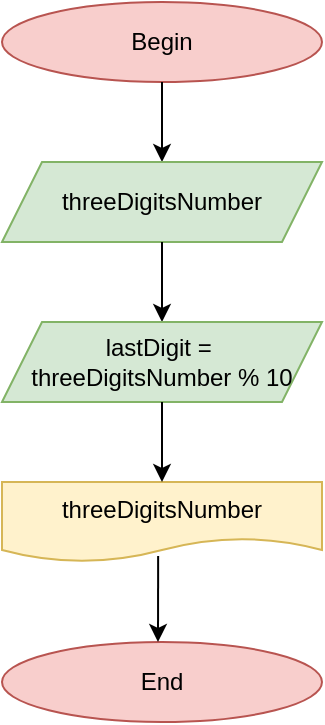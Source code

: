 <mxfile version="17.2.4" type="device"><diagram id="tIUsCFVnatV0UrKnecao" name="Page-1"><mxGraphModel dx="1374" dy="765" grid="1" gridSize="10" guides="1" tooltips="1" connect="1" arrows="1" fold="1" page="1" pageScale="1" pageWidth="827" pageHeight="1169" math="0" shadow="0"><root><mxCell id="0"/><mxCell id="1" parent="0"/><mxCell id="rgc_BlNM--vbmiODOQ-a-1" value="Begin" style="ellipse;whiteSpace=wrap;html=1;fillColor=#f8cecc;strokeColor=#b85450;" vertex="1" parent="1"><mxGeometry x="340" y="40" width="160" height="40" as="geometry"/></mxCell><mxCell id="rgc_BlNM--vbmiODOQ-a-2" value="" style="endArrow=classic;html=1;rounded=0;exitX=0.5;exitY=1;exitDx=0;exitDy=0;" edge="1" parent="1" source="rgc_BlNM--vbmiODOQ-a-1"><mxGeometry width="50" height="50" relative="1" as="geometry"><mxPoint x="390" y="420" as="sourcePoint"/><mxPoint x="420" y="120" as="targetPoint"/></mxGeometry></mxCell><mxCell id="rgc_BlNM--vbmiODOQ-a-3" value="threeDigitsNumber" style="shape=parallelogram;perimeter=parallelogramPerimeter;whiteSpace=wrap;html=1;fixedSize=1;fillColor=#d5e8d4;strokeColor=#82b366;" vertex="1" parent="1"><mxGeometry x="340" y="120" width="160" height="40" as="geometry"/></mxCell><mxCell id="rgc_BlNM--vbmiODOQ-a-4" value="" style="endArrow=classic;html=1;rounded=0;exitX=0.5;exitY=1;exitDx=0;exitDy=0;" edge="1" parent="1" source="rgc_BlNM--vbmiODOQ-a-3"><mxGeometry width="50" height="50" relative="1" as="geometry"><mxPoint x="390" y="420" as="sourcePoint"/><mxPoint x="420" y="200" as="targetPoint"/></mxGeometry></mxCell><mxCell id="rgc_BlNM--vbmiODOQ-a-16" value="End" style="ellipse;whiteSpace=wrap;html=1;fillColor=#f8cecc;strokeColor=#b85450;" vertex="1" parent="1"><mxGeometry x="340" y="360" width="160" height="40" as="geometry"/></mxCell><mxCell id="rgc_BlNM--vbmiODOQ-a-33" value="threeDigitsNumber" style="shape=document;whiteSpace=wrap;html=1;boundedLbl=1;fillColor=#fff2cc;strokeColor=#d6b656;" vertex="1" parent="1"><mxGeometry x="340" y="280" width="160" height="40" as="geometry"/></mxCell><mxCell id="rgc_BlNM--vbmiODOQ-a-43" value="lastDigit =&amp;nbsp;&lt;br&gt;threeDigitsNumber % 10" style="shape=parallelogram;perimeter=parallelogramPerimeter;whiteSpace=wrap;html=1;fixedSize=1;fillColor=#d5e8d4;strokeColor=#82b366;" vertex="1" parent="1"><mxGeometry x="340" y="200" width="160" height="40" as="geometry"/></mxCell><mxCell id="rgc_BlNM--vbmiODOQ-a-47" value="" style="endArrow=classic;html=1;rounded=0;exitX=0.5;exitY=1;exitDx=0;exitDy=0;" edge="1" parent="1" source="rgc_BlNM--vbmiODOQ-a-43"><mxGeometry width="50" height="50" relative="1" as="geometry"><mxPoint x="390" y="400" as="sourcePoint"/><mxPoint x="420" y="280" as="targetPoint"/></mxGeometry></mxCell><mxCell id="rgc_BlNM--vbmiODOQ-a-48" value="" style="endArrow=classic;html=1;rounded=0;exitX=0.488;exitY=0.925;exitDx=0;exitDy=0;exitPerimeter=0;" edge="1" parent="1" source="rgc_BlNM--vbmiODOQ-a-33"><mxGeometry width="50" height="50" relative="1" as="geometry"><mxPoint x="390" y="400" as="sourcePoint"/><mxPoint x="418" y="360" as="targetPoint"/></mxGeometry></mxCell></root></mxGraphModel></diagram></mxfile>
